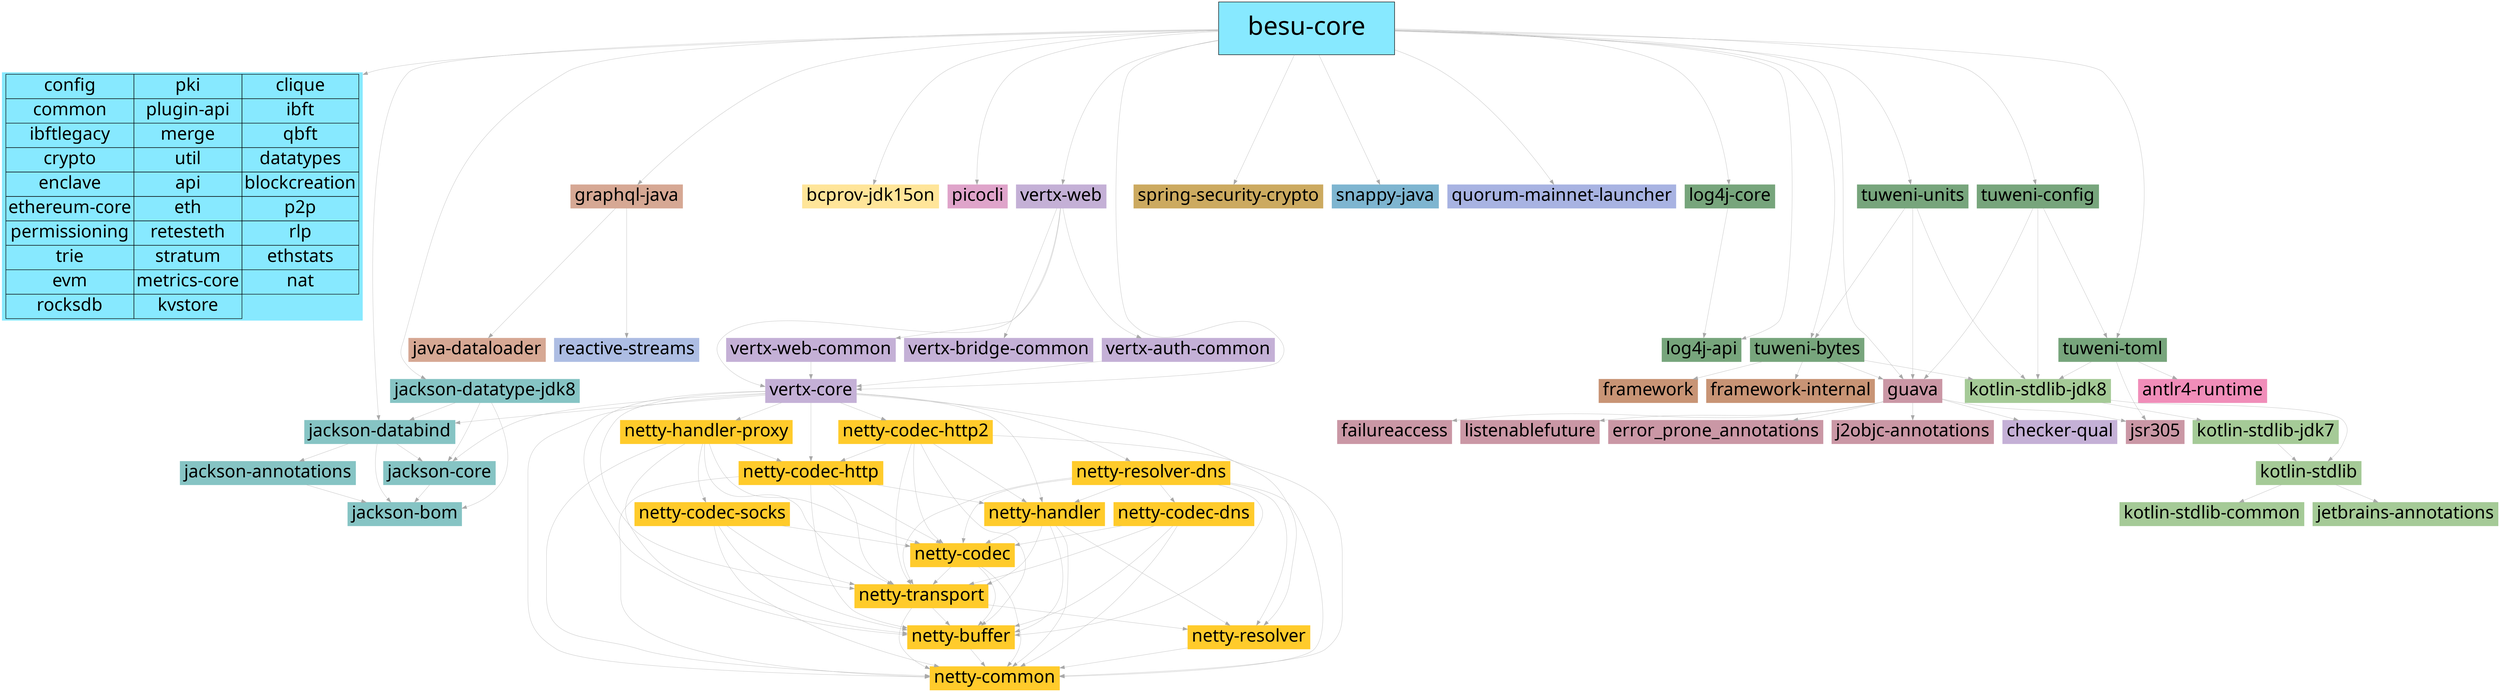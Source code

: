 # unflatten -l 2 -f besu-core.dot  > besu-core_unflatten.dot
digraph "tree" {
node ["fontname"="Linux Biolinum"]
besubesu	[width=5,height=1.5,fontsize=52,label="besu-core",shape=box,color=brack,fillcolor="#87E9FF",style=filled];

internal [label=<
<TABLE BORDER="0" CELLBORDER="1" CELLSPACING="0" CELLPADDING="4">
  <TR><TD>config</TD><TD PORT="f1">pki</TD><TD PORT="f2">clique</TD></TR>

  <TR><TD>common</TD><TD PORT="f1">plugin-api</TD><TD PORT="f2">ibft</TD></TR>

  <TR><TD>ibftlegacy</TD><TD PORT="f1">merge</TD><TD PORT="f2">qbft</TD></TR>

  <TR><TD>crypto</TD><TD PORT="f1">util</TD><TD PORT="f2">datatypes</TD></TR>

  <TR><TD>enclave</TD><TD PORT="f1">api</TD><TD PORT="f2">blockcreation</TD></TR>

  <TR><TD>ethereum-core</TD><TD PORT="f1">eth</TD><TD PORT="f2">p2p</TD></TR>

  <TR><TD>permissioning</TD><TD PORT="f1">retesteth</TD><TD PORT="f2">rlp</TD></TR>

  <TR><TD>trie</TD><TD PORT="f1">stratum</TD><TD PORT="f2">ethstats</TD></TR>

  <TR><TD>evm</TD><TD PORT="f1">metrics-core</TD><TD PORT="f2">nat</TD></TR>

  <TR><TD>rocksdb</TD><TD PORT="f1">kvstore</TD></TR>
</TABLE>>, "color"="black","style"="filled", "shape"="plaintext", fontsize="36", fillcolor="#87E9FF"];

"comfasterxmljacksoncorejacksondatabind" ["style"="filled","label"="jackson-databind","shape"="rectangle","color"="#86C4C4", fontsize="36"]
"comfasterxmljacksoncorejacksonannotations" ["shape"="rectangle","color"="#86C4C4","style"="filled","label"="jackson-annotations", fontsize="36"]
"comfasterxmljacksonjacksonbom" ["shape"="rectangle","color"="#86C4C4","style"="filled","label"="jackson-bom", fontsize="36"]
"comfasterxmljacksoncorejacksoncore" ["style"="filled","label"="jackson-core","shape"="rectangle","color"="#86C4C4", fontsize="36"]
"comfasterxmljacksondatatypejacksondatatypejdk8" ["shape"="rectangle","color"="#86C4C4","style"="filled","label"="jackson-datatype-jdk8", fontsize="36"]

"comgraphqljavagraphqljava" ["shape"="rectangle","color"="#d6a894","style"="filled","label"="graphql-java", fontsize="36"]
"comgraphqljavajavadataloader" ["shape"="rectangle","color"="#d6a894","style"="filled","label"="java-dataloader", fontsize="36"]

"orgbouncycastlebcprovjdk15on" ["shape"="rectangle","color"="#FFE599","style"="filled","label"="bcprov-jdk15on", fontsize="36"]



"orgreactivestreamsreactivestreams" ["shape"="rectangle","color"="#ADBDE3","style"="filled","label"="reactive-streams", fontsize="36"]

"infopicoclipicocli" ["shape"="rectangle","color"="#DFA4CA","style"="filled","label"="picocli", fontsize="36"]

"iovertxvertxcore" ["style"="filled","label"="vertx-core","shape"="rectangle","color"="#C4B0D6", fontsize="36"]
"iovertxvertxweb" ["shape"="rectangle","color"="#C4B0D6","style"="filled","label"="vertx-web", fontsize="36"]
"iovertxvertxwebcommon" ["shape"="rectangle","color"="#C4B0D6","style"="filled","label"="vertx-web-common", fontsize="36"]
"iovertxvertxauthcommon" ["shape"="rectangle","color"="#C4B0D6","style"="filled","label"="vertx-auth-common", fontsize="36"]
"iovertxvertxbridgecommon" ["shape"="rectangle","color"="#C4B0D6","style"="filled","label"="vertx-bridge-common", fontsize="36"]

"ionettynettyhandlerproxy" ["shape"="rectangle","color"="#ffcb2b","style"="filled","label"="netty-handler-proxy", fontsize="36"]
"ionettynettycodechttp" ["style"="filled","label"="netty-codec-http","shape"="rectangle","color"="#ffcb2b", fontsize="36"]
"ionettynettyhandler" ["style"="filled","label"="netty-handler","shape"="rectangle","color"="#ffcb2b", fontsize="36"]
"ionettynettycodec" ["style"="filled","label"="netty-codec","shape"="rectangle","color"="#ffcb2b", fontsize="36"]
"ionettynettytransport" ["style"="filled","label"="netty-transport","shape"="rectangle","color"="#ffcb2b", fontsize="36"]
"ionettynettybuffer" ["style"="filled","label"="netty-buffer","shape"="rectangle","color"="#ffcb2b", fontsize="36"]
"ionettynettycommon" ["shape"="rectangle","color"="#ffcb2b","style"="filled","label"="netty-common", fontsize="36"]
"ionettynettyresolver" ["style"="filled","label"="netty-resolver","shape"="rectangle","color"="#ffcb2b", fontsize="36"]
"ionettynettycodecsocks" ["shape"="rectangle","color"="#ffcb2b","style"="filled","label"="netty-codec-socks", fontsize="36"]
"ionettynettycodechttp2" ["shape"="rectangle","color"="#ffcb2b","style"="filled","label"="netty-codec-http2", fontsize="36"]
"ionettynettyresolverdns" ["shape"="rectangle","color"="#ffcb2b","style"="filled","label"="netty-resolver-dns", fontsize="36"]
"ionettynettycodecdns" ["shape"="rectangle","color"="#ffcb2b","style"="filled","label"="netty-codec-dns", fontsize="36"]

"organtlrantlr4runtime" ["shape"="rectangle","color"="#F08DB9","style"="filled","label"="antlr4-runtime", fontsize="36"]

"orgspringframeworksecurityspringsecuritycrypto" ["shape"="rectangle","color"="#CCAA60","style"="filled","label"="spring-security-crypto", fontsize="36"]

"orgxerialsnappysnappyjava" ["shape"="rectangle","color"="#7EB5D0","style"="filled","label"="snappy-java", fontsize="36"]

"netconsensysservicesquorummainnetlauncher" ["shape"="rectangle","color"="#A8B3E2","style"="filled","label"="quorum-mainnet-launcher", fontsize="36"]

"orgapachetuwenituweniunits" ["style"="filled","label"="tuweni-units","shape"="rectangle","color"="#77A57C", fontsize="36"]
"orgapachetuwenituwenibytes" ["style"="filled","label"="tuweni-bytes","shape"="rectangle","color"="#77A57C", fontsize="36"]
"orgapachelogginglog4jlog4japi" ["shape"="rectangle","color"="#77A57C","style"="filled","label"="log4j-api", fontsize="36"]
"orgapachelogginglog4jlog4jcore" ["shape"="rectangle","color"="#77A57C","style"="filled","label"="log4j-core", fontsize="36"]
"orgapachetuwenituweniconfig" ["shape"="rectangle","color"="#77A57C","style"="filled","label"="tuweni-config", fontsize="36"]
"orgapachetuwenituwenitoml" ["style"="filled","label"="tuweni-toml","shape"="rectangle","color"="#77A57C", fontsize="36"]

"comgoogleguavaguava" ["style"="filled","label"="guava","shape"="rectangle","color"="#CA97A5", fontsize="36"]
"comgoogleguavafailureaccess" ["shape"="rectangle","color"="#CA97A5","style"="filled","label"="failureaccess", fontsize="36"]
"comgoogleguavalistenablefuture" ["shape"="rectangle","color"="#CA97A5","style"="filled","label"="listenablefuture", fontsize="36"]
"comgooglecodefindbugsjsr305" ["shape"="rectangle","color"="#CA97A5","style"="filled","label"="jsr305", fontsize="36"]
"comgoogleerrorproneerror_prone_annotations" ["shape"="rectangle","color"="#CA97A5","style"="filled","label"="error_prone_annotations", fontsize="36"]
"comgooglej2objcj2objcannotations" ["shape"="rectangle","color"="#CA97A5","style"="filled","label"="j2objc-annotations", fontsize="36"]

"orgcheckerframeworkcheckerqual" ["shape"="rectangle","color"="#C4B0D6","style"="filled","label"="checker-qual", fontsize="36"]

"orgconnidframework" ["shape"="rectangle","color"="#C89475","style"="filled","label"="framework", fontsize="36"]
"orgconnidframeworkinternal" ["shape"="rectangle","color"="#C89475","style"="filled","label"="framework-internal", fontsize="36"]

"orgjetbrainskotlinkotlinstdlibjdk8" ["style"="filled","label"="kotlin-stdlib-jdk8","shape"="rectangle","color"="#a5ca97", fontsize="36"]
"orgjetbrainskotlinkotlinstdlibjdk7" ["shape"="rectangle","color"="#a5ca97","style"="filled","label"="kotlin-stdlib-jdk7", fontsize="36"]
"orgjetbrainskotlinkotlinstdlib" ["style"="filled","label"="kotlin-stdlib","shape"="rectangle","color"="#a5ca97", fontsize="36"]
"orgjetbrainskotlinkotlinstdlibcommon" ["shape"="rectangle","color"="#a5ca97","style"="filled","label"="kotlin-stdlib-common", fontsize="36"]
"orgjetbrainsannotations" ["shape"="rectangle","color"="#a5ca97","style"="filled","label"="jetbrains-annotations", fontsize="36"]

{
graph ["rank"="same"]
"besubesu"
}
"besubesu" -> "internal" [color=darkgray, penwidth="0.5"]

"besubesu" -> "comfasterxmljacksoncorejacksondatabind" [color=darkgray, penwidth="0.5"]
"besubesu" -> "comfasterxmljacksondatatypejacksondatatypejdk8" [color=darkgray, penwidth="0.5"]
"besubesu" -> "comgoogleguavaguava" [color=darkgray, penwidth="0.5"]
"besubesu" -> "comgraphqljavagraphqljava" [color=darkgray, penwidth="0.5"]
"besubesu" -> "infopicoclipicocli" [color=darkgray, penwidth="0.5"]
"besubesu" -> "iovertxvertxcore" [color=darkgray, penwidth="0.5"]
"besubesu" -> "iovertxvertxweb" [color=darkgray, penwidth="0.5"]
"besubesu" -> "orgapachelogginglog4jlog4japi" [color=darkgray, penwidth="0.5"]
"besubesu" -> "orgapachelogginglog4jlog4jcore" [color=darkgray, penwidth="0.5"]
"besubesu" -> "orgapachetuwenituwenibytes" [color=darkgray, penwidth="0.5"]
"besubesu" -> "orgapachetuwenituweniconfig" [color=darkgray, penwidth="0.5"]
"besubesu" -> "orgapachetuwenituwenitoml" [color=darkgray, penwidth="0.5"]
"besubesu" -> "orgapachetuwenituweniunits" [color=darkgray, penwidth="0.5"]
"besubesu" -> "orgspringframeworksecurityspringsecuritycrypto" [color=darkgray, penwidth="0.5"]
"besubesu" -> "orgxerialsnappysnappyjava" [color=darkgray, penwidth="0.5"]
"besubesu" -> "netconsensysservicesquorummainnetlauncher" [color=darkgray, penwidth="0.5"]
"orgapachetuwenituweniunits" -> "orgapachetuwenituwenibytes" [color=darkgray, penwidth="0.5"]
"orgapachetuwenituweniunits" -> "comgoogleguavaguava" [color=darkgray, penwidth="0.5"]
"orgapachetuwenituweniunits" -> "orgjetbrainskotlinkotlinstdlibjdk8" [color=darkgray, penwidth="0.5"]
"orgapachetuwenituwenibytes" -> "comgoogleguavaguava" [color=darkgray, penwidth="0.5"]
"orgapachetuwenituwenibytes" -> "orgconnidframework" [color=darkgray, penwidth="0.5"]
"orgapachetuwenituwenibytes" -> "orgconnidframeworkinternal" [color=darkgray, penwidth="0.5"]
"orgapachetuwenituwenibytes" -> "orgjetbrainskotlinkotlinstdlibjdk8" [color=darkgray, penwidth="0.5"]
"comgoogleguavaguava" -> "comgoogleguavafailureaccess" [color=darkgray, penwidth="0.5"]
"comgoogleguavaguava" -> "comgoogleguavalistenablefuture" [color=darkgray, penwidth="0.5"]
"comgoogleguavaguava" -> "comgooglecodefindbugsjsr305" [color=darkgray, penwidth="0.5"]
"comgoogleguavaguava" -> "orgcheckerframeworkcheckerqual" [color=darkgray, penwidth="0.5"]
"comgoogleguavaguava" -> "comgoogleerrorproneerror_prone_annotations" [color=darkgray, penwidth="0.5"]
"comgoogleguavaguava" -> "comgooglej2objcj2objcannotations" [color=darkgray, penwidth="0.5"]
"orgjetbrainskotlinkotlinstdlibjdk8" -> "orgjetbrainskotlinkotlinstdlibjdk7" [color=darkgray, penwidth="0.5"]
"orgjetbrainskotlinkotlinstdlibjdk8" -> "orgjetbrainskotlinkotlinstdlib" [color=darkgray, penwidth="0.5"]
"orgjetbrainskotlinkotlinstdlibjdk7" -> "orgjetbrainskotlinkotlinstdlib" [color=darkgray, penwidth="0.5"]
"orgjetbrainskotlinkotlinstdlib" -> "orgjetbrainskotlinkotlinstdlibcommon" [color=darkgray, penwidth="0.5"]
"orgjetbrainskotlinkotlinstdlib" -> "orgjetbrainsannotations" [color=darkgray, penwidth="0.5"]
"comfasterxmljacksoncorejacksondatabind" -> "comfasterxmljacksoncorejacksonannotations" [color=darkgray, penwidth="0.5"]
"comfasterxmljacksoncorejacksondatabind" -> "comfasterxmljacksoncorejacksoncore" [color=darkgray, penwidth="0.5"]
"comfasterxmljacksoncorejacksondatabind" -> "comfasterxmljacksonjacksonbom" [color=darkgray, penwidth="0.5"]
"comfasterxmljacksoncorejacksonannotations" -> "comfasterxmljacksonjacksonbom" [color=darkgray, penwidth="0.5"]
"comfasterxmljacksoncorejacksoncore" -> "comfasterxmljacksonjacksonbom" [color=darkgray, penwidth="0.5"]
"comfasterxmljacksondatatypejacksondatatypejdk8" -> "comfasterxmljacksoncorejacksoncore" [color=darkgray, penwidth="0.5"]
"comfasterxmljacksondatatypejacksondatatypejdk8" -> "comfasterxmljacksonjacksonbom" [color=darkgray, penwidth="0.5"]
"comfasterxmljacksondatatypejacksondatatypejdk8" -> "comfasterxmljacksoncorejacksondatabind" [color=darkgray, penwidth="0.5"]
"comgraphqljavagraphqljava" -> "comgraphqljavajavadataloader" [color=darkgray, penwidth="0.5"]
"comgraphqljavagraphqljava" -> "orgreactivestreamsreactivestreams" [color=darkgray, penwidth="0.5"]
"iovertxvertxcore" -> "comfasterxmljacksoncorejacksoncore" [color=darkgray, penwidth="0.5"]
"iovertxvertxcore" -> "comfasterxmljacksoncorejacksondatabind" [color=darkgray, penwidth="0.5"]
"iovertxvertxcore" -> "ionettynettyhandlerproxy" [color=darkgray, penwidth="0.5"]
"iovertxvertxcore" -> "ionettynettycodechttp2" [color=darkgray, penwidth="0.5"]
"iovertxvertxcore" -> "ionettynettycodechttp" [color=darkgray, penwidth="0.5"]
"iovertxvertxcore" -> "ionettynettyresolverdns" [color=darkgray, penwidth="0.5"]
"iovertxvertxcore" -> "ionettynettyhandler" [color=darkgray, penwidth="0.5"]
"iovertxvertxcore" -> "ionettynettytransport" [color=darkgray, penwidth="0.5"]
"iovertxvertxcore" -> "ionettynettybuffer" [color=darkgray, penwidth="0.5"]
"iovertxvertxcore" -> "ionettynettyresolver" [color=darkgray, penwidth="0.5"]
"iovertxvertxcore" -> "ionettynettycommon" [color=darkgray, penwidth="0.5"]
"ionettynettyhandlerproxy" -> "ionettynettycodechttp" [color=darkgray, penwidth="0.5"]
"ionettynettyhandlerproxy" -> "ionettynettycodecsocks" [color=darkgray, penwidth="0.5"]
"ionettynettyhandlerproxy" -> "ionettynettycodec" [color=darkgray, penwidth="0.5"]
"ionettynettyhandlerproxy" -> "ionettynettytransport" [color=darkgray, penwidth="0.5"]
"ionettynettyhandlerproxy" -> "ionettynettybuffer" [color=darkgray, penwidth="0.5"]
"ionettynettyhandlerproxy" -> "ionettynettycommon" [color=darkgray, penwidth="0.5"]
"ionettynettycodechttp" -> "ionettynettyhandler" [color=darkgray, penwidth="0.5"]
"ionettynettycodechttp" -> "ionettynettycodec" [color=darkgray, penwidth="0.5"]
"ionettynettycodechttp" -> "ionettynettytransport" [color=darkgray, penwidth="0.5"]
"ionettynettycodechttp" -> "ionettynettybuffer" [color=darkgray, penwidth="0.5"]
"ionettynettycodechttp" -> "ionettynettycommon" [color=darkgray, penwidth="0.5"]
"ionettynettyhandler" -> "ionettynettycodec" [color=darkgray, penwidth="0.5"]
"ionettynettyhandler" -> "ionettynettytransport" [color=darkgray, penwidth="0.5"]
"ionettynettyhandler" -> "ionettynettybuffer" [color=darkgray, penwidth="0.5"]
"ionettynettyhandler" -> "ionettynettyresolver" [color=darkgray, penwidth="0.5"]
"ionettynettyhandler" -> "ionettynettycommon" [color=darkgray, penwidth="0.5"]
"ionettynettycodec" -> "ionettynettytransport" [color=darkgray, penwidth="0.5"]
"ionettynettycodec" -> "ionettynettybuffer" [color=darkgray, penwidth="0.5"]
"ionettynettycodec" -> "ionettynettycommon" [color=darkgray, penwidth="0.5"]
"ionettynettytransport" -> "ionettynettybuffer" [color=darkgray, penwidth="0.5"]
"ionettynettytransport" -> "ionettynettyresolver" [color=darkgray, penwidth="0.5"]
"ionettynettytransport" -> "ionettynettycommon" [color=darkgray, penwidth="0.5"]
"ionettynettybuffer" -> "ionettynettycommon" [color=darkgray, penwidth="0.5"]
"ionettynettyresolver" -> "ionettynettycommon" [color=darkgray, penwidth="0.5"]
"ionettynettycodecsocks" -> "ionettynettycodec" [color=darkgray, penwidth="0.5"]
"ionettynettycodecsocks" -> "ionettynettytransport" [color=darkgray, penwidth="0.5"]
"ionettynettycodecsocks" -> "ionettynettybuffer" [color=darkgray, penwidth="0.5"]
"ionettynettycodecsocks" -> "ionettynettycommon" [color=darkgray, penwidth="0.5"]
"ionettynettycodechttp2" -> "ionettynettycodechttp" [color=darkgray, penwidth="0.5"]
"ionettynettycodechttp2" -> "ionettynettyhandler" [color=darkgray, penwidth="0.5"]
"ionettynettycodechttp2" -> "ionettynettycodec" [color=darkgray, penwidth="0.5"]
"ionettynettycodechttp2" -> "ionettynettytransport" [color=darkgray, penwidth="0.5"]
"ionettynettycodechttp2" -> "ionettynettybuffer" [color=darkgray, penwidth="0.5"]
"ionettynettycodechttp2" -> "ionettynettycommon" [color=darkgray, penwidth="0.5"]
"ionettynettyresolverdns" -> "ionettynettyhandler" [color=darkgray, penwidth="0.5"]
"ionettynettyresolverdns" -> "ionettynettycodecdns" [color=darkgray, penwidth="0.5"]
"ionettynettyresolverdns" -> "ionettynettycodec" [color=darkgray, penwidth="0.5"]
"ionettynettyresolverdns" -> "ionettynettytransport" [color=darkgray, penwidth="0.5"]
"ionettynettyresolverdns" -> "ionettynettybuffer" [color=darkgray, penwidth="0.5"]
"ionettynettyresolverdns" -> "ionettynettyresolver" [color=darkgray, penwidth="0.5"]
"ionettynettyresolverdns" -> "ionettynettycommon" [color=darkgray, penwidth="0.5"]
"ionettynettycodecdns" -> "ionettynettycodec" [color=darkgray, penwidth="0.5"]
"ionettynettycodecdns" -> "ionettynettytransport" [color=darkgray, penwidth="0.5"]
"ionettynettycodecdns" -> "ionettynettybuffer" [color=darkgray, penwidth="0.5"]
"ionettynettycodecdns" -> "ionettynettycommon" [color=darkgray, penwidth="0.5"]
"iovertxvertxweb" -> "iovertxvertxwebcommon" [color=darkgray, penwidth="0.5"]
"iovertxvertxweb" -> "iovertxvertxauthcommon" [color=darkgray, penwidth="0.5"]
"iovertxvertxweb" -> "iovertxvertxcore" [color=darkgray, penwidth="0.5"]
"iovertxvertxweb" -> "iovertxvertxbridgecommon" [color=darkgray, penwidth="0.5"]
"iovertxvertxwebcommon" -> "iovertxvertxcore" [color=darkgray, penwidth="0.5"]
"iovertxvertxauthcommon" -> "iovertxvertxcore" [color=darkgray, penwidth="0.5"]
"besubesu" -> "orgbouncycastlebcprovjdk15on" [color=darkgray, penwidth="0.5"]
"orgapachelogginglog4jlog4jcore" -> "orgapachelogginglog4jlog4japi" [color=darkgray, penwidth="0.5"]
"orgapachetuwenituweniconfig" -> "comgoogleguavaguava" [color=darkgray, penwidth="0.5"]
"orgapachetuwenituweniconfig" -> "orgapachetuwenituwenitoml" [color=darkgray, penwidth="0.5"]
"orgapachetuwenituweniconfig" -> "orgjetbrainskotlinkotlinstdlibjdk8" [color=darkgray, penwidth="0.5"]
"orgapachetuwenituwenitoml" -> "comgooglecodefindbugsjsr305" [color=darkgray, penwidth="0.5"]
"orgapachetuwenituwenitoml" -> "orgjetbrainskotlinkotlinstdlibjdk8" [color=darkgray, penwidth="0.5"]
"orgapachetuwenituwenitoml" -> "organtlrantlr4runtime" [color=darkgray, penwidth="0.5"]
}
